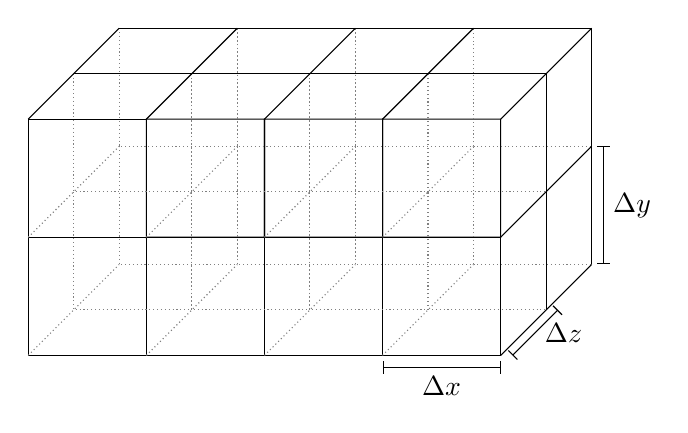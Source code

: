% -*- root: ../../project.tex -*-

\begin{tikzpicture}[scale=1.5]
    \pgfmathsetmacro{\cubex}{1}
    \pgfmathsetmacro{\cubey}{1}
    \pgfmathsetmacro{\cubez}{1}
    
    \foreach \y in {0,1} {
        \foreach \x in {0,1,2,3} {
            \draw [] (\x,\y,0) to (\x,\y+1,0) to (\x+1,\y+1,0) to (\x+1,\y,0) to (\x,\y,0) to cycle;
        }
    }

    \foreach \y in {0,1} {
        \foreach \x in {0,1,2} {
            \draw [densely dotted,gray] (\x,\y+1,-1) to (\x,\y,-1) to (\x+1,\y,-1) to (\x+1,\y+1,-1);
            \draw [densely dotted,gray] (\x,\y+1,-2) to (\x,\y,-2) to (\x+1,\y,-2) to (\x+1,\y+1,-2);
        }
        \draw [densely dotted, gray] (3,\y,-1) to (4,\y,-1);
        \draw [densely dotted, gray] (3,\y,-2) to (4,\y,-2);
    }       

    \foreach \x in {0,1,2,3} {
        \draw [] (\x,2,0) to (\x,2,-2);
        \draw [densely dotted,gray] (\x,1,0) to (\x,1,-2);
        \draw [densely dotted,gray] (\x,0,0) to (\x,0,-2);
    }

    \foreach \z in {-1,-2} {
        \draw [] (0,2,\z) to (4,2,\z);
        \draw [] (4,2,\z) to (4,0,\z);
    }

    \draw [] (4,2,0) to (4,2,-2);
    \draw [] (4,1,0) to (4,1,-2);
    \draw [] (4,0,0) to (4,0,-2);

    \draw [|-|] (3.0,-0.1, 0.0) to node [anchor=north] {$\Delta x$} (4,-.1,0);
    \draw [|-|] (4.1, 0.0, 0.0) to node [anchor=west]  {$\Delta z$} (4.1,0,-1);
    \draw [|-|] (4.1, 0.0,-2.0) to node [anchor=west]  {$\Delta y$} (4.1,1,-2);

\end{tikzpicture}
